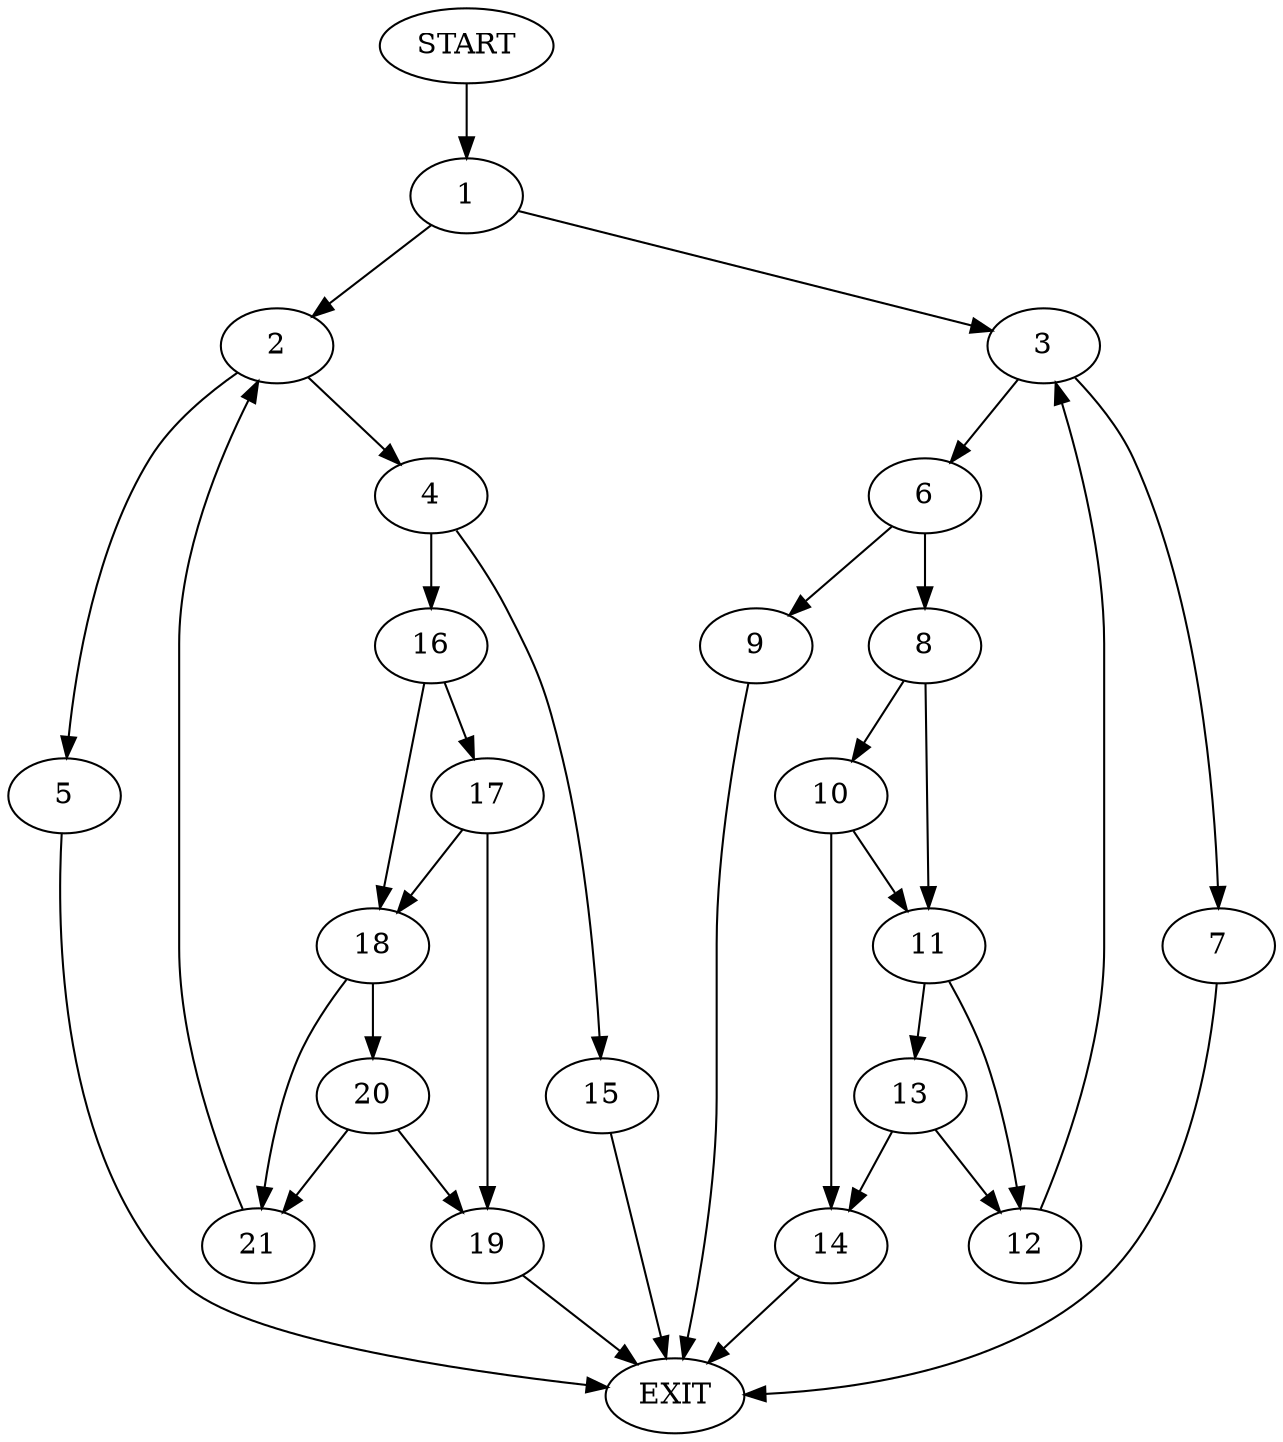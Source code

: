 digraph {
0 [label="START"]
22 [label="EXIT"]
0 -> 1
1 -> 2
1 -> 3
2 -> 4
2 -> 5
3 -> 6
3 -> 7
6 -> 8
6 -> 9
7 -> 22
8 -> 10
8 -> 11
9 -> 22
11 -> 12
11 -> 13
10 -> 11
10 -> 14
14 -> 22
12 -> 3
13 -> 14
13 -> 12
5 -> 22
4 -> 15
4 -> 16
16 -> 17
16 -> 18
15 -> 22
17 -> 19
17 -> 18
18 -> 20
18 -> 21
19 -> 22
21 -> 2
20 -> 19
20 -> 21
}

